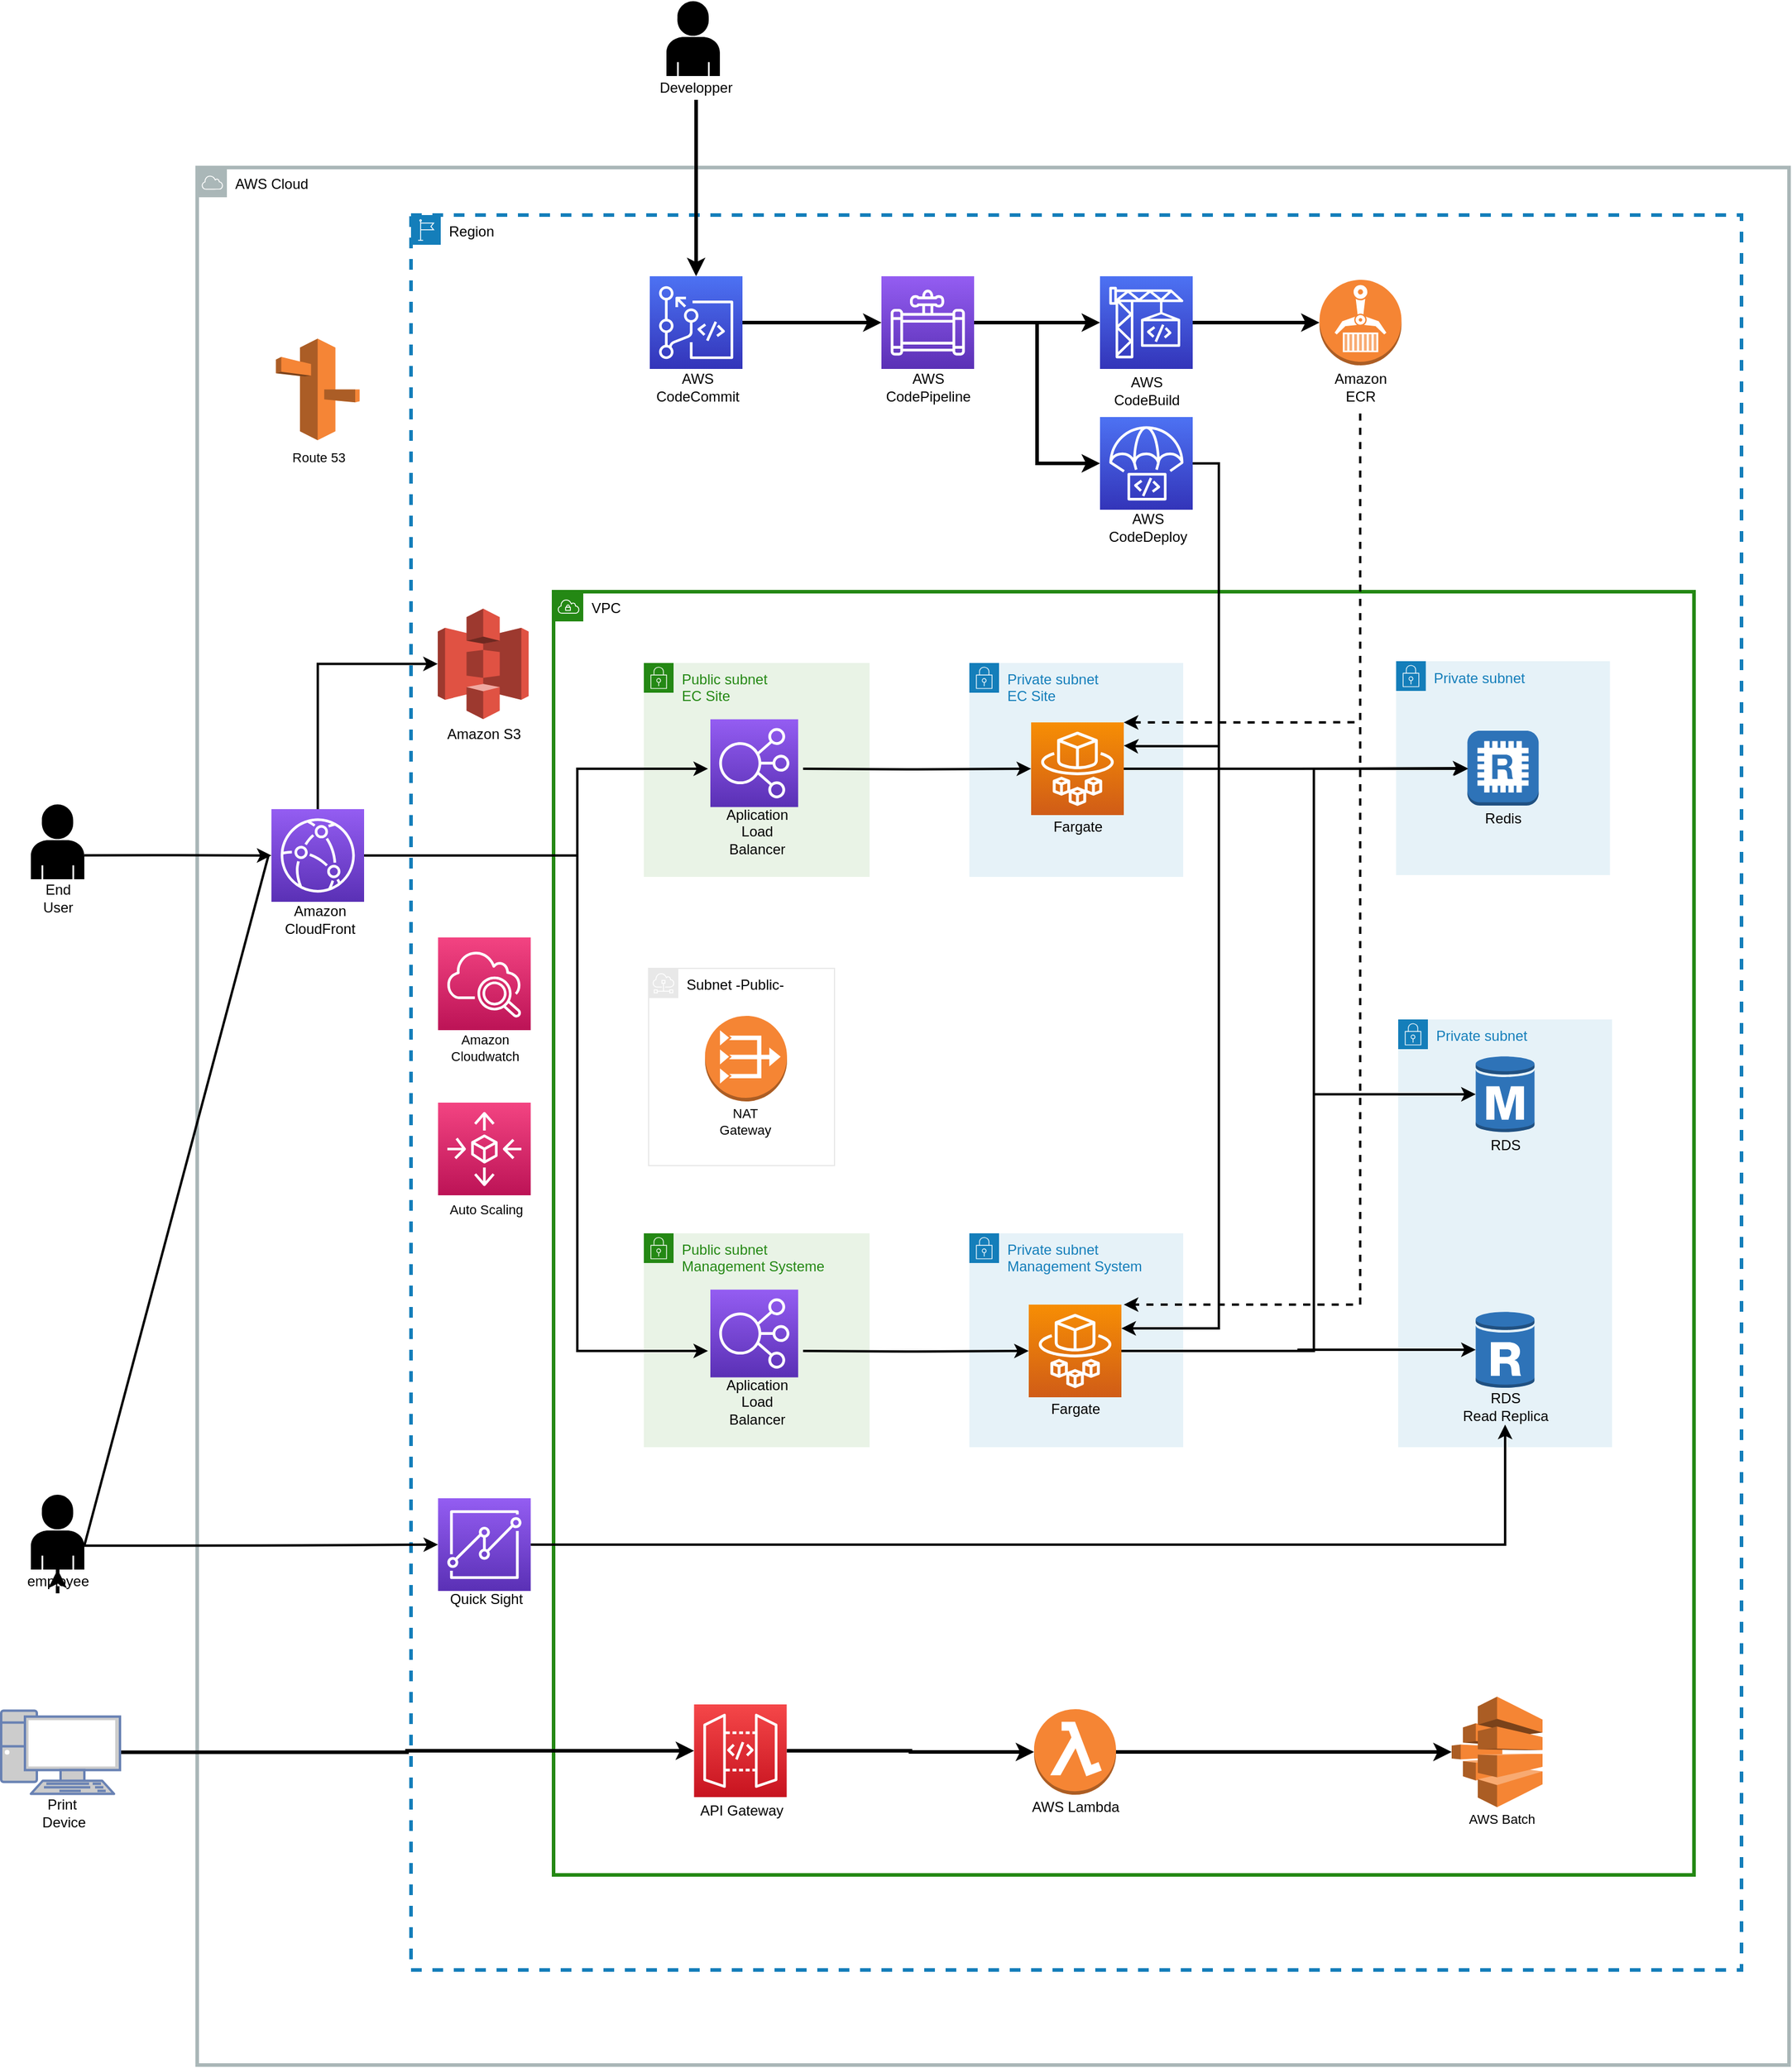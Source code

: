 <mxfile>
    <diagram id="gWHWw5_Gwtlagw1Z8CL7" name="ページ2">
        <mxGraphModel dx="2080" dy="1943" grid="1" gridSize="10" guides="1" tooltips="1" connect="1" arrows="1" fold="1" page="1" pageScale="1" pageWidth="827" pageHeight="1169" background="#ffffff" math="0" shadow="0">
            <root>
                <mxCell id="uAOKcE6nmeNdGqZ9g9t3-0"/>
                <mxCell id="uAOKcE6nmeNdGqZ9g9t3-1" parent="uAOKcE6nmeNdGqZ9g9t3-0"/>
                <mxCell id="uAOKcE6nmeNdGqZ9g9t3-4" value="AWS Cloud" style="outlineConnect=0;gradientColor=none;html=1;whiteSpace=wrap;fontSize=12;fontStyle=0;shape=mxgraph.aws4.group;grIcon=mxgraph.aws4.group_aws_cloud;strokeColor=#AAB7B8;fillColor=none;verticalAlign=top;align=left;spacingLeft=30;dashed=0;strokeWidth=3;fontColor=#000000;" parent="uAOKcE6nmeNdGqZ9g9t3-1" vertex="1">
                    <mxGeometry x="220" y="283" width="1340" height="1597" as="geometry"/>
                </mxCell>
                <mxCell id="uAOKcE6nmeNdGqZ9g9t3-3" value="Region" style="points=[[0,0],[0.25,0],[0.5,0],[0.75,0],[1,0],[1,0.25],[1,0.5],[1,0.75],[1,1],[0.75,1],[0.5,1],[0.25,1],[0,1],[0,0.75],[0,0.5],[0,0.25]];outlineConnect=0;gradientColor=none;html=1;whiteSpace=wrap;fontSize=12;fontStyle=0;shape=mxgraph.aws4.group;grIcon=mxgraph.aws4.group_region;strokeColor=#147EBA;fillColor=none;verticalAlign=top;align=left;spacingLeft=30;dashed=1;strokeWidth=3;fontColor=#000000;" parent="uAOKcE6nmeNdGqZ9g9t3-1" vertex="1">
                    <mxGeometry x="400" y="323" width="1120" height="1477" as="geometry"/>
                </mxCell>
                <mxCell id="uAOKcE6nmeNdGqZ9g9t3-2" value="VPC" style="points=[[0,0],[0.25,0],[0.5,0],[0.75,0],[1,0],[1,0.25],[1,0.5],[1,0.75],[1,1],[0.75,1],[0.5,1],[0.25,1],[0,1],[0,0.75],[0,0.5],[0,0.25]];outlineConnect=0;gradientColor=none;html=1;whiteSpace=wrap;fontSize=12;fontStyle=0;shape=mxgraph.aws4.group;grIcon=mxgraph.aws4.group_vpc;strokeColor=#248814;fillColor=none;verticalAlign=top;align=left;spacingLeft=30;dashed=0;strokeWidth=3;fontColor=#000000;" parent="uAOKcE6nmeNdGqZ9g9t3-1" vertex="1">
                    <mxGeometry x="520" y="640" width="960" height="1080" as="geometry"/>
                </mxCell>
                <mxCell id="125" value="Private subnet&lt;br&gt;Management System" style="points=[[0,0],[0.25,0],[0.5,0],[0.75,0],[1,0],[1,0.25],[1,0.5],[1,0.75],[1,1],[0.75,1],[0.5,1],[0.25,1],[0,1],[0,0.75],[0,0.5],[0,0.25]];outlineConnect=0;gradientColor=none;html=1;whiteSpace=wrap;fontSize=12;fontStyle=0;shape=mxgraph.aws4.group;grIcon=mxgraph.aws4.group_security_group;grStroke=0;strokeColor=#147EBA;fillColor=#E6F2F8;verticalAlign=top;align=left;spacingLeft=30;fontColor=#147EBA;dashed=0;" vertex="1" parent="uAOKcE6nmeNdGqZ9g9t3-1">
                    <mxGeometry x="870" y="1180" width="180" height="180" as="geometry"/>
                </mxCell>
                <mxCell id="114" value="Private subnet&lt;br&gt;EC Site" style="points=[[0,0],[0.25,0],[0.5,0],[0.75,0],[1,0],[1,0.25],[1,0.5],[1,0.75],[1,1],[0.75,1],[0.5,1],[0.25,1],[0,1],[0,0.75],[0,0.5],[0,0.25]];outlineConnect=0;gradientColor=none;html=1;whiteSpace=wrap;fontSize=12;fontStyle=0;shape=mxgraph.aws4.group;grIcon=mxgraph.aws4.group_security_group;grStroke=0;strokeColor=#147EBA;fillColor=#E6F2F8;verticalAlign=top;align=left;spacingLeft=30;fontColor=#147EBA;dashed=0;" vertex="1" parent="uAOKcE6nmeNdGqZ9g9t3-1">
                    <mxGeometry x="870" y="700" width="180" height="180" as="geometry"/>
                </mxCell>
                <mxCell id="91" value="Subnet -Public-" style="outlineConnect=0;gradientColor=none;html=1;whiteSpace=wrap;fontSize=12;fontStyle=0;shape=mxgraph.aws4.group;grIcon=mxgraph.aws4.group_subnet;strokeColor=#E8E8E8;fillColor=none;verticalAlign=top;align=left;spacingLeft=30;dashed=0;fontColor=#000000;" vertex="1" parent="uAOKcE6nmeNdGqZ9g9t3-1">
                    <mxGeometry x="600" y="957" width="156.5" height="166" as="geometry"/>
                </mxCell>
                <mxCell id="70" value="" style="group;fontColor=#000000;" vertex="1" connectable="0" parent="uAOKcE6nmeNdGqZ9g9t3-1">
                    <mxGeometry x="422.75" y="931" width="78" height="108" as="geometry"/>
                </mxCell>
                <mxCell id="35" value="Amazon&lt;br&gt;Cloudwatch" style="text;html=1;align=center;verticalAlign=middle;resizable=0;points=[];autosize=1;strokeColor=none;fontSize=11;fontColor=#000000;" vertex="1" parent="70">
                    <mxGeometry x="4" y="78" width="70" height="30" as="geometry"/>
                </mxCell>
                <mxCell id="69" value="" style="points=[[0,0,0],[0.25,0,0],[0.5,0,0],[0.75,0,0],[1,0,0],[0,1,0],[0.25,1,0],[0.5,1,0],[0.75,1,0],[1,1,0],[0,0.25,0],[0,0.5,0],[0,0.75,0],[1,0.25,0],[1,0.5,0],[1,0.75,0]];points=[[0,0,0],[0.25,0,0],[0.5,0,0],[0.75,0,0],[1,0,0],[0,1,0],[0.25,1,0],[0.5,1,0],[0.75,1,0],[1,1,0],[0,0.25,0],[0,0.5,0],[0,0.75,0],[1,0.25,0],[1,0.5,0],[1,0.75,0]];outlineConnect=0;gradientColor=#F34482;gradientDirection=north;fillColor=#BC1356;strokeColor=#ffffff;dashed=0;verticalLabelPosition=bottom;verticalAlign=top;align=center;html=1;fontSize=12;fontStyle=0;aspect=fixed;shape=mxgraph.aws4.resourceIcon;resIcon=mxgraph.aws4.cloudwatch_2;fontColor=#000000;" vertex="1" parent="70">
                    <mxGeometry width="78" height="78" as="geometry"/>
                </mxCell>
                <mxCell id="72" value="" style="group;fontColor=#000000;" vertex="1" connectable="0" parent="uAOKcE6nmeNdGqZ9g9t3-1">
                    <mxGeometry x="422.75" y="1070" width="80" height="100" as="geometry"/>
                </mxCell>
                <mxCell id="67" value="" style="points=[[0,0,0],[0.25,0,0],[0.5,0,0],[0.75,0,0],[1,0,0],[0,1,0],[0.25,1,0],[0.5,1,0],[0.75,1,0],[1,1,0],[0,0.25,0],[0,0.5,0],[0,0.75,0],[1,0.25,0],[1,0.5,0],[1,0.75,0]];points=[[0,0,0],[0.25,0,0],[0.5,0,0],[0.75,0,0],[1,0,0],[0,1,0],[0.25,1,0],[0.5,1,0],[0.75,1,0],[1,1,0],[0,0.25,0],[0,0.5,0],[0,0.75,0],[1,0.25,0],[1,0.5,0],[1,0.75,0]];outlineConnect=0;gradientColor=#F34482;gradientDirection=north;fillColor=#BC1356;strokeColor=#ffffff;dashed=0;verticalLabelPosition=bottom;verticalAlign=top;align=center;html=1;fontSize=12;fontStyle=0;aspect=fixed;shape=mxgraph.aws4.resourceIcon;resIcon=mxgraph.aws4.autoscaling;fontColor=#000000;" vertex="1" parent="72">
                    <mxGeometry width="78" height="78" as="geometry"/>
                </mxCell>
                <mxCell id="71" value="Auto Scaling" style="text;html=1;align=center;verticalAlign=middle;resizable=0;points=[];autosize=1;strokeColor=none;fontSize=11;fontColor=#000000;" vertex="1" parent="72">
                    <mxGeometry y="80" width="80" height="20" as="geometry"/>
                </mxCell>
                <mxCell id="vgz9VYZ3-x48ovAwq_it-6" value="Text" style="text;html=1;resizable=0;autosize=1;align=center;verticalAlign=middle;points=[];fillColor=none;strokeColor=none;rounded=0;fontColor=#000000;" parent="uAOKcE6nmeNdGqZ9g9t3-1" vertex="1">
                    <mxGeometry x="620" y="423" width="40" height="20" as="geometry"/>
                </mxCell>
                <mxCell id="vgz9VYZ3-x48ovAwq_it-9" value="" style="group;fontColor=#000000;" parent="uAOKcE6nmeNdGqZ9g9t3-1" vertex="1" connectable="0">
                    <mxGeometry x="596" y="374.5" width="90" height="108" as="geometry"/>
                </mxCell>
                <mxCell id="vgz9VYZ3-x48ovAwq_it-2" value="" style="points=[[0,0,0],[0.25,0,0],[0.5,0,0],[0.75,0,0],[1,0,0],[0,1,0],[0.25,1,0],[0.5,1,0],[0.75,1,0],[1,1,0],[0,0.25,0],[0,0.5,0],[0,0.75,0],[1,0.25,0],[1,0.5,0],[1,0.75,0]];outlineConnect=0;gradientColor=#4D72F3;gradientDirection=north;fillColor=#3334B9;strokeColor=#ffffff;dashed=0;verticalLabelPosition=bottom;verticalAlign=top;align=center;html=1;fontSize=12;fontStyle=0;aspect=fixed;shape=mxgraph.aws4.resourceIcon;resIcon=mxgraph.aws4.codecommit;fontColor=#000000;" parent="vgz9VYZ3-x48ovAwq_it-9" vertex="1">
                    <mxGeometry x="5" width="78" height="78" as="geometry"/>
                </mxCell>
                <mxCell id="vgz9VYZ3-x48ovAwq_it-7" value="AWS&lt;br&gt;CodeCommit" style="text;html=1;align=center;verticalAlign=middle;resizable=0;points=[];autosize=1;strokeColor=none;fontColor=#000000;" parent="vgz9VYZ3-x48ovAwq_it-9" vertex="1">
                    <mxGeometry y="78" width="90" height="30" as="geometry"/>
                </mxCell>
                <mxCell id="vgz9VYZ3-x48ovAwq_it-13" value="" style="group;fontColor=#000000;" parent="uAOKcE6nmeNdGqZ9g9t3-1" vertex="1" connectable="0">
                    <mxGeometry x="790" y="374.5" width="90" height="108" as="geometry"/>
                </mxCell>
                <mxCell id="vgz9VYZ3-x48ovAwq_it-3" value="" style="points=[[0,0,0],[0.25,0,0],[0.5,0,0],[0.75,0,0],[1,0,0],[0,1,0],[0.25,1,0],[0.5,1,0],[0.75,1,0],[1,1,0],[0,0.25,0],[0,0.5,0],[0,0.75,0],[1,0.25,0],[1,0.5,0],[1,0.75,0]];outlineConnect=0;gradientColor=#945DF2;gradientDirection=north;fillColor=#5A30B5;strokeColor=#ffffff;dashed=0;verticalLabelPosition=bottom;verticalAlign=top;align=center;html=1;fontSize=12;fontStyle=0;aspect=fixed;shape=mxgraph.aws4.resourceIcon;resIcon=mxgraph.aws4.data_pipeline;fontColor=#000000;" parent="vgz9VYZ3-x48ovAwq_it-13" vertex="1">
                    <mxGeometry x="6" width="78" height="78" as="geometry"/>
                </mxCell>
                <mxCell id="vgz9VYZ3-x48ovAwq_it-8" value="AWS&lt;br&gt;CodePipeline" style="text;html=1;align=center;verticalAlign=middle;resizable=0;points=[];autosize=1;strokeColor=none;fontColor=#000000;" parent="vgz9VYZ3-x48ovAwq_it-13" vertex="1">
                    <mxGeometry y="78" width="90" height="30" as="geometry"/>
                </mxCell>
                <mxCell id="vgz9VYZ3-x48ovAwq_it-14" value="" style="group;fontColor=#000000;" parent="uAOKcE6nmeNdGqZ9g9t3-1" vertex="1" connectable="0">
                    <mxGeometry x="980" y="374.5" width="78" height="111" as="geometry"/>
                </mxCell>
                <mxCell id="vgz9VYZ3-x48ovAwq_it-1" value="" style="points=[[0,0,0],[0.25,0,0],[0.5,0,0],[0.75,0,0],[1,0,0],[0,1,0],[0.25,1,0],[0.5,1,0],[0.75,1,0],[1,1,0],[0,0.25,0],[0,0.5,0],[0,0.75,0],[1,0.25,0],[1,0.5,0],[1,0.75,0]];outlineConnect=0;gradientColor=#4D72F3;gradientDirection=north;fillColor=#3334B9;strokeColor=#ffffff;dashed=0;verticalLabelPosition=bottom;verticalAlign=top;align=center;html=1;fontSize=12;fontStyle=0;aspect=fixed;shape=mxgraph.aws4.resourceIcon;resIcon=mxgraph.aws4.codebuild;fontColor=#000000;" parent="vgz9VYZ3-x48ovAwq_it-14" vertex="1">
                    <mxGeometry width="78" height="78" as="geometry"/>
                </mxCell>
                <mxCell id="vgz9VYZ3-x48ovAwq_it-12" value="AWS&lt;br&gt;CodeBuild" style="text;html=1;align=center;verticalAlign=middle;resizable=0;points=[];autosize=1;strokeColor=none;fontColor=#000000;" parent="vgz9VYZ3-x48ovAwq_it-14" vertex="1">
                    <mxGeometry x="4" y="81" width="70" height="30" as="geometry"/>
                </mxCell>
                <mxCell id="vgz9VYZ3-x48ovAwq_it-15" value="" style="group;fontColor=#000000;" parent="uAOKcE6nmeNdGqZ9g9t3-1" vertex="1" connectable="0">
                    <mxGeometry x="980" y="493" width="80" height="108" as="geometry"/>
                </mxCell>
                <mxCell id="vgz9VYZ3-x48ovAwq_it-4" value="" style="points=[[0,0,0],[0.25,0,0],[0.5,0,0],[0.75,0,0],[1,0,0],[0,1,0],[0.25,1,0],[0.5,1,0],[0.75,1,0],[1,1,0],[0,0.25,0],[0,0.5,0],[0,0.75,0],[1,0.25,0],[1,0.5,0],[1,0.75,0]];outlineConnect=0;gradientColor=#4D72F3;gradientDirection=north;fillColor=#3334B9;strokeColor=#ffffff;dashed=0;verticalLabelPosition=bottom;verticalAlign=top;align=center;html=1;fontSize=12;fontStyle=0;aspect=fixed;shape=mxgraph.aws4.resourceIcon;resIcon=mxgraph.aws4.codedeploy;fontColor=#000000;" parent="vgz9VYZ3-x48ovAwq_it-15" vertex="1">
                    <mxGeometry width="78" height="78" as="geometry"/>
                </mxCell>
                <mxCell id="vgz9VYZ3-x48ovAwq_it-11" value="AWS&lt;br&gt;CodeDeploy" style="text;html=1;align=center;verticalAlign=middle;resizable=0;points=[];autosize=1;strokeColor=none;fontColor=#000000;" parent="vgz9VYZ3-x48ovAwq_it-15" vertex="1">
                    <mxGeometry y="78" width="80" height="30" as="geometry"/>
                </mxCell>
                <mxCell id="vgz9VYZ3-x48ovAwq_it-16" value="" style="group;fontColor=#000000;" parent="uAOKcE6nmeNdGqZ9g9t3-1" vertex="1" connectable="0">
                    <mxGeometry x="1164.75" y="377.5" width="69" height="105" as="geometry"/>
                </mxCell>
                <mxCell id="vgz9VYZ3-x48ovAwq_it-0" value="" style="outlineConnect=0;dashed=0;verticalLabelPosition=bottom;verticalAlign=top;align=center;html=1;shape=mxgraph.aws3.ecr;fillColor=#F58534;gradientColor=none;fontColor=#000000;" parent="vgz9VYZ3-x48ovAwq_it-16" vertex="1">
                    <mxGeometry width="69" height="72" as="geometry"/>
                </mxCell>
                <mxCell id="vgz9VYZ3-x48ovAwq_it-10" value="Amazon&lt;br&gt;ECR" style="text;html=1;align=center;verticalAlign=middle;resizable=0;points=[];autosize=1;strokeColor=none;fontColor=#000000;" parent="vgz9VYZ3-x48ovAwq_it-16" vertex="1">
                    <mxGeometry x="4.5" y="75" width="60" height="30" as="geometry"/>
                </mxCell>
                <mxCell id="vgz9VYZ3-x48ovAwq_it-25" value="" style="group;fontColor=#000000;" parent="uAOKcE6nmeNdGqZ9g9t3-1" vertex="1" connectable="0">
                    <mxGeometry x="282.5" y="823" width="78" height="108" as="geometry"/>
                </mxCell>
                <mxCell id="xpTxVcHbTkrMu4ZIPbUX-0" value="" style="points=[[0,0,0],[0.25,0,0],[0.5,0,0],[0.75,0,0],[1,0,0],[0,1,0],[0.25,1,0],[0.5,1,0],[0.75,1,0],[1,1,0],[0,0.25,0],[0,0.5,0],[0,0.75,0],[1,0.25,0],[1,0.5,0],[1,0.75,0]];outlineConnect=0;gradientColor=#945DF2;gradientDirection=north;fillColor=#5A30B5;strokeColor=#ffffff;dashed=0;verticalLabelPosition=bottom;verticalAlign=top;align=center;html=1;fontSize=12;fontStyle=0;aspect=fixed;shape=mxgraph.aws4.resourceIcon;resIcon=mxgraph.aws4.cloudfront;fontColor=#000000;" parent="vgz9VYZ3-x48ovAwq_it-25" vertex="1">
                    <mxGeometry width="78" height="78" as="geometry"/>
                </mxCell>
                <mxCell id="vgz9VYZ3-x48ovAwq_it-24" value="&lt;font&gt;Amazon&lt;br&gt;CloudFront&lt;/font&gt;" style="text;html=1;align=center;verticalAlign=middle;resizable=0;points=[];autosize=1;strokeColor=none;fontColor=#000000;" parent="vgz9VYZ3-x48ovAwq_it-25" vertex="1">
                    <mxGeometry x="5" y="78" width="70" height="30" as="geometry"/>
                </mxCell>
                <mxCell id="vgz9VYZ3-x48ovAwq_it-27" value="" style="group;fontColor=#000000;" parent="uAOKcE6nmeNdGqZ9g9t3-1" vertex="1" connectable="0">
                    <mxGeometry x="922" y="750" width="119" height="110" as="geometry"/>
                </mxCell>
                <mxCell id="PaAU8XX9HptnotYo4aOS-0" value="" style="points=[[0,0,0],[0.25,0,0],[0.5,0,0],[0.75,0,0],[1,0,0],[0,1,0],[0.25,1,0],[0.5,1,0],[0.75,1,0],[1,1,0],[0,0.25,0],[0,0.5,0],[0,0.75,0],[1,0.25,0],[1,0.5,0],[1,0.75,0]];outlineConnect=0;gradientColor=#F78E04;gradientDirection=north;fillColor=#D05C17;strokeColor=#ffffff;dashed=0;verticalLabelPosition=bottom;verticalAlign=top;align=center;html=1;fontSize=12;fontStyle=0;aspect=fixed;shape=mxgraph.aws4.resourceIcon;resIcon=mxgraph.aws4.fargate;fontColor=#000000;" parent="vgz9VYZ3-x48ovAwq_it-27" vertex="1">
                    <mxGeometry width="78" height="78" as="geometry"/>
                </mxCell>
                <mxCell id="vgz9VYZ3-x48ovAwq_it-22" value="Fargate" style="text;html=1;align=center;verticalAlign=middle;resizable=0;points=[];autosize=1;strokeColor=none;fontColor=#000000;" parent="vgz9VYZ3-x48ovAwq_it-27" vertex="1">
                    <mxGeometry x="9" y="78" width="60" height="20" as="geometry"/>
                </mxCell>
                <mxCell id="vgz9VYZ3-x48ovAwq_it-30" value="" style="group;fontColor=#000000;" parent="uAOKcE6nmeNdGqZ9g9t3-1" vertex="1" connectable="0">
                    <mxGeometry x="422.75" y="1400" width="80" height="98" as="geometry"/>
                </mxCell>
                <mxCell id="0-GJWIgtYGigNeB7CFMk-0" value="" style="points=[[0,0,0],[0.25,0,0],[0.5,0,0],[0.75,0,0],[1,0,0],[0,1,0],[0.25,1,0],[0.5,1,0],[0.75,1,0],[1,1,0],[0,0.25,0],[0,0.5,0],[0,0.75,0],[1,0.25,0],[1,0.5,0],[1,0.75,0]];outlineConnect=0;gradientColor=#945DF2;gradientDirection=north;fillColor=#5A30B5;strokeColor=#ffffff;dashed=0;verticalLabelPosition=bottom;verticalAlign=top;align=center;html=1;fontSize=12;fontStyle=0;aspect=fixed;shape=mxgraph.aws4.resourceIcon;resIcon=mxgraph.aws4.quicksight;fontColor=#000000;" parent="vgz9VYZ3-x48ovAwq_it-30" vertex="1">
                    <mxGeometry y="3" width="78" height="78" as="geometry"/>
                </mxCell>
                <mxCell id="vgz9VYZ3-x48ovAwq_it-19" value="&lt;font&gt;Quick Sight&lt;/font&gt;" style="text;html=1;align=center;verticalAlign=middle;resizable=0;points=[];autosize=1;strokeColor=none;fontColor=#000000;" parent="vgz9VYZ3-x48ovAwq_it-30" vertex="1">
                    <mxGeometry y="78" width="80" height="20" as="geometry"/>
                </mxCell>
                <mxCell id="vgz9VYZ3-x48ovAwq_it-31" value="" style="group;fontColor=#000000;" parent="uAOKcE6nmeNdGqZ9g9t3-1" vertex="1" connectable="0">
                    <mxGeometry x="1296.25" y="1030" width="114.75" height="330" as="geometry"/>
                </mxCell>
                <mxCell id="128" value="Private subnet" style="points=[[0,0],[0.25,0],[0.5,0],[0.75,0],[1,0],[1,0.25],[1,0.5],[1,0.75],[1,1],[0.75,1],[0.5,1],[0.25,1],[0,1],[0,0.75],[0,0.5],[0,0.25]];outlineConnect=0;gradientColor=none;html=1;whiteSpace=wrap;fontSize=12;fontStyle=0;shape=mxgraph.aws4.group;grIcon=mxgraph.aws4.group_security_group;grStroke=0;strokeColor=#147EBA;fillColor=#E6F2F8;verticalAlign=top;align=left;spacingLeft=30;fontColor=#147EBA;dashed=0;" vertex="1" parent="vgz9VYZ3-x48ovAwq_it-31">
                    <mxGeometry x="-65.25" y="-30" width="180" height="360" as="geometry"/>
                </mxCell>
                <mxCell id="oGlKMW2Tp7e-e6Yj17ce-1" value="" style="outlineConnect=0;dashed=0;verticalLabelPosition=bottom;verticalAlign=top;align=center;html=1;shape=mxgraph.aws3.rds_db_instance;fillColor=#2E73B8;gradientColor=none;fontColor=#000000;" parent="vgz9VYZ3-x48ovAwq_it-31" vertex="1">
                    <mxGeometry width="49.5" height="66" as="geometry"/>
                </mxCell>
                <mxCell id="vgz9VYZ3-x48ovAwq_it-21" value="RDS" style="text;html=1;align=center;verticalAlign=middle;resizable=0;points=[];autosize=1;strokeColor=none;fontColor=#000000;" parent="vgz9VYZ3-x48ovAwq_it-31" vertex="1">
                    <mxGeometry x="4.75" y="66" width="40" height="20" as="geometry"/>
                </mxCell>
                <mxCell id="vgz9VYZ3-x48ovAwq_it-33" value="" style="group;fontColor=#000000;" parent="uAOKcE6nmeNdGqZ9g9t3-1" vertex="1" connectable="0">
                    <mxGeometry x="1276" y="1245" width="90" height="96" as="geometry"/>
                </mxCell>
                <mxCell id="oGlKMW2Tp7e-e6Yj17ce-0" value="" style="outlineConnect=0;dashed=0;verticalLabelPosition=bottom;verticalAlign=top;align=center;html=1;shape=mxgraph.aws3.rds_db_instance_read_replica;fillColor=#2E73B8;gradientColor=none;fontColor=#000000;" parent="vgz9VYZ3-x48ovAwq_it-33" vertex="1">
                    <mxGeometry x="20.25" width="49.5" height="66" as="geometry"/>
                </mxCell>
                <mxCell id="vgz9VYZ3-x48ovAwq_it-20" value="&lt;font&gt;RDS&lt;br&gt;Read Replica&lt;/font&gt;" style="text;html=1;align=center;verticalAlign=middle;resizable=0;points=[];autosize=1;strokeColor=none;fontColor=#000000;" parent="vgz9VYZ3-x48ovAwq_it-33" vertex="1">
                    <mxGeometry y="66" width="90" height="30" as="geometry"/>
                </mxCell>
                <mxCell id="43" style="edgeStyle=orthogonalEdgeStyle;rounded=0;orthogonalLoop=1;jettySize=auto;html=1;exitX=1;exitY=0.5;exitDx=0;exitDy=0;exitPerimeter=0;entryX=0;entryY=0.5;entryDx=0;entryDy=0;entryPerimeter=0;fontSize=11;endSize=6;strokeColor=#000000;strokeWidth=3;fontColor=#000000;" edge="1" parent="uAOKcE6nmeNdGqZ9g9t3-1" source="lmpxZaSppe7GSFd1zg_Y-0" target="11LWBDiFUHKxYhrB88CW-0">
                    <mxGeometry relative="1" as="geometry"/>
                </mxCell>
                <mxCell id="lmpxZaSppe7GSFd1zg_Y-7" value="" style="group;fontColor=#000000;" parent="uAOKcE6nmeNdGqZ9g9t3-1" vertex="1" connectable="0">
                    <mxGeometry x="420.75" y="654.25" width="80" height="115.5" as="geometry"/>
                </mxCell>
                <mxCell id="4BcXs1rNfdRxukd4PK6k-0" value="" style="outlineConnect=0;dashed=0;verticalLabelPosition=bottom;verticalAlign=top;align=center;html=1;shape=mxgraph.aws3.s3;fillColor=#E05243;gradientColor=none;fontColor=#000000;" parent="lmpxZaSppe7GSFd1zg_Y-7" vertex="1">
                    <mxGeometry x="1.75" width="76.5" height="93" as="geometry"/>
                </mxCell>
                <mxCell id="lmpxZaSppe7GSFd1zg_Y-4" value="Amazon S3" style="text;html=1;align=center;verticalAlign=middle;resizable=0;points=[];autosize=1;strokeColor=none;fontColor=#000000;" parent="lmpxZaSppe7GSFd1zg_Y-7" vertex="1">
                    <mxGeometry y="95.5" width="80" height="20" as="geometry"/>
                </mxCell>
                <mxCell id="lmpxZaSppe7GSFd1zg_Y-19" value="" style="group;fontColor=#000000;" parent="uAOKcE6nmeNdGqZ9g9t3-1" vertex="1" connectable="0">
                    <mxGeometry x="615" y="143" width="45" height="83" as="geometry"/>
                </mxCell>
                <mxCell id="lmpxZaSppe7GSFd1zg_Y-1" value="" style="outlineConnect=0;dashed=0;verticalLabelPosition=bottom;verticalAlign=top;align=center;html=1;shape=mxgraph.aws3.user;gradientColor=none;fontColor=#000000;fillColor=#000000;" parent="lmpxZaSppe7GSFd1zg_Y-19" vertex="1">
                    <mxGeometry width="45" height="63" as="geometry"/>
                </mxCell>
                <mxCell id="lmpxZaSppe7GSFd1zg_Y-9" value="Developper" style="text;html=1;strokeColor=none;fillColor=none;align=center;verticalAlign=middle;whiteSpace=wrap;rounded=0;fontColor=#000000;" parent="lmpxZaSppe7GSFd1zg_Y-19" vertex="1">
                    <mxGeometry x="5" y="63" width="40" height="20" as="geometry"/>
                </mxCell>
                <mxCell id="lmpxZaSppe7GSFd1zg_Y-21" value="" style="group;" parent="uAOKcE6nmeNdGqZ9g9t3-1" vertex="1" connectable="0">
                    <mxGeometry x="80" y="819" width="45" height="89" as="geometry"/>
                </mxCell>
                <mxCell id="lmpxZaSppe7GSFd1zg_Y-2" value="" style="outlineConnect=0;dashed=0;verticalLabelPosition=bottom;verticalAlign=top;align=center;html=1;shape=mxgraph.aws3.user;gradientColor=none;fontColor=#000000;fillColor=#000000;" parent="lmpxZaSppe7GSFd1zg_Y-21" vertex="1">
                    <mxGeometry width="45" height="63" as="geometry"/>
                </mxCell>
                <mxCell id="lmpxZaSppe7GSFd1zg_Y-11" value="End User" style="text;html=1;strokeColor=none;fillColor=none;align=center;verticalAlign=middle;whiteSpace=wrap;rounded=0;fontColor=#000000;" parent="lmpxZaSppe7GSFd1zg_Y-21" vertex="1">
                    <mxGeometry x="2.5" y="69" width="40" height="20" as="geometry"/>
                </mxCell>
                <mxCell id="14" value="" style="group;fontColor=#000000;" vertex="1" connectable="0" parent="uAOKcE6nmeNdGqZ9g9t3-1">
                    <mxGeometry x="1289.25" y="757" width="120" height="121.5" as="geometry"/>
                </mxCell>
                <mxCell id="127" value="Private subnet" style="points=[[0,0],[0.25,0],[0.5,0],[0.75,0],[1,0],[1,0.25],[1,0.5],[1,0.75],[1,1],[0.75,1],[0.5,1],[0.25,1],[0,1],[0,0.75],[0,0.5],[0,0.25]];outlineConnect=0;gradientColor=none;html=1;whiteSpace=wrap;fontSize=12;fontStyle=0;shape=mxgraph.aws4.group;grIcon=mxgraph.aws4.group_security_group;grStroke=0;strokeColor=#147EBA;fillColor=#E6F2F8;verticalAlign=top;align=left;spacingLeft=30;fontColor=#147EBA;dashed=0;" vertex="1" parent="14">
                    <mxGeometry x="-60" y="-58.5" width="180" height="180" as="geometry"/>
                </mxCell>
                <mxCell id="10" value="" style="outlineConnect=0;dashed=0;verticalLabelPosition=bottom;verticalAlign=top;align=center;html=1;shape=mxgraph.aws3.redis;fillColor=#2E73B8;gradientColor=none;strokeWidth=3;fontColor=#000000;" vertex="1" parent="14">
                    <mxGeometry width="60" height="63" as="geometry"/>
                </mxCell>
                <mxCell id="13" value="Redis" style="text;html=1;align=center;verticalAlign=middle;resizable=0;points=[];autosize=1;strokeColor=none;fontColor=#000000;" vertex="1" parent="14">
                    <mxGeometry x="5" y="64" width="50" height="20" as="geometry"/>
                </mxCell>
                <mxCell id="16" style="edgeStyle=orthogonalEdgeStyle;rounded=0;orthogonalLoop=1;jettySize=auto;html=1;exitX=1;exitY=0.68;exitDx=0;exitDy=0;exitPerimeter=0;strokeColor=#000000;strokeWidth=2;fontColor=#000000;" edge="1" parent="uAOKcE6nmeNdGqZ9g9t3-1" source="lmpxZaSppe7GSFd1zg_Y-2" target="xpTxVcHbTkrMu4ZIPbUX-0">
                    <mxGeometry relative="1" as="geometry"/>
                </mxCell>
                <mxCell id="24" style="edgeStyle=orthogonalEdgeStyle;rounded=0;orthogonalLoop=1;jettySize=auto;html=1;exitX=0.5;exitY=1;exitDx=0;exitDy=0;fontSize=11;strokeColor=#000000;strokeWidth=3;fontColor=#000000;" edge="1" parent="uAOKcE6nmeNdGqZ9g9t3-1" source="lmpxZaSppe7GSFd1zg_Y-9" target="vgz9VYZ3-x48ovAwq_it-2">
                    <mxGeometry relative="1" as="geometry"/>
                </mxCell>
                <mxCell id="25" style="edgeStyle=orthogonalEdgeStyle;rounded=0;orthogonalLoop=1;jettySize=auto;html=1;exitX=1;exitY=0.5;exitDx=0;exitDy=0;exitPerimeter=0;entryX=0;entryY=0.5;entryDx=0;entryDy=0;entryPerimeter=0;fontSize=11;strokeColor=#000000;strokeWidth=3;fontColor=#000000;" edge="1" parent="uAOKcE6nmeNdGqZ9g9t3-1" source="vgz9VYZ3-x48ovAwq_it-2" target="vgz9VYZ3-x48ovAwq_it-3">
                    <mxGeometry relative="1" as="geometry"/>
                </mxCell>
                <mxCell id="26" style="edgeStyle=orthogonalEdgeStyle;rounded=0;orthogonalLoop=1;jettySize=auto;html=1;exitX=1;exitY=0.5;exitDx=0;exitDy=0;exitPerimeter=0;entryX=0;entryY=0.5;entryDx=0;entryDy=0;entryPerimeter=0;fontSize=11;strokeColor=#000000;strokeWidth=3;fontColor=#000000;" edge="1" parent="uAOKcE6nmeNdGqZ9g9t3-1" source="vgz9VYZ3-x48ovAwq_it-3" target="vgz9VYZ3-x48ovAwq_it-1">
                    <mxGeometry relative="1" as="geometry"/>
                </mxCell>
                <mxCell id="27" style="edgeStyle=orthogonalEdgeStyle;rounded=0;orthogonalLoop=1;jettySize=auto;html=1;exitX=1;exitY=0.5;exitDx=0;exitDy=0;exitPerimeter=0;entryX=0;entryY=0.5;entryDx=0;entryDy=0;entryPerimeter=0;fontSize=11;strokeColor=#000000;strokeWidth=3;fontColor=#000000;" edge="1" parent="uAOKcE6nmeNdGqZ9g9t3-1" source="vgz9VYZ3-x48ovAwq_it-3" target="vgz9VYZ3-x48ovAwq_it-4">
                    <mxGeometry relative="1" as="geometry"/>
                </mxCell>
                <mxCell id="28" style="edgeStyle=orthogonalEdgeStyle;rounded=0;orthogonalLoop=1;jettySize=auto;html=1;exitX=1;exitY=0.5;exitDx=0;exitDy=0;exitPerimeter=0;entryX=0;entryY=0.5;entryDx=0;entryDy=0;entryPerimeter=0;fontSize=11;strokeColor=#000000;strokeWidth=3;fontColor=#000000;" edge="1" parent="uAOKcE6nmeNdGqZ9g9t3-1" source="vgz9VYZ3-x48ovAwq_it-1" target="vgz9VYZ3-x48ovAwq_it-0">
                    <mxGeometry relative="1" as="geometry"/>
                </mxCell>
                <mxCell id="30" style="edgeStyle=orthogonalEdgeStyle;rounded=0;orthogonalLoop=1;jettySize=auto;html=1;exitX=0.5;exitY=0;exitDx=0;exitDy=0;exitPerimeter=0;entryX=0;entryY=0.5;entryDx=0;entryDy=0;entryPerimeter=0;fontSize=11;strokeColor=#000000;strokeWidth=2;fontColor=#000000;" edge="1" parent="uAOKcE6nmeNdGqZ9g9t3-1" source="xpTxVcHbTkrMu4ZIPbUX-0" target="4BcXs1rNfdRxukd4PK6k-0">
                    <mxGeometry relative="1" as="geometry"/>
                </mxCell>
                <mxCell id="31" style="edgeStyle=orthogonalEdgeStyle;rounded=0;orthogonalLoop=1;jettySize=auto;html=1;exitX=1;exitY=0.68;exitDx=0;exitDy=0;exitPerimeter=0;entryX=0;entryY=0.5;entryDx=0;entryDy=0;entryPerimeter=0;fontSize=11;strokeColor=#000000;strokeWidth=2;fontColor=#000000;" edge="1" parent="uAOKcE6nmeNdGqZ9g9t3-1" source="lmpxZaSppe7GSFd1zg_Y-8" target="0-GJWIgtYGigNeB7CFMk-0">
                    <mxGeometry relative="1" as="geometry"/>
                </mxCell>
                <mxCell id="42" value="" style="group;fontColor=#000000;" vertex="1" connectable="0" parent="uAOKcE6nmeNdGqZ9g9t3-1">
                    <mxGeometry x="647.5" y="997" width="113.5" height="104" as="geometry"/>
                </mxCell>
                <mxCell id="40" value="" style="outlineConnect=0;dashed=0;verticalLabelPosition=bottom;verticalAlign=top;align=center;html=1;shape=mxgraph.aws3.vpc_nat_gateway;fillColor=#F58534;gradientColor=none;fontSize=11;strokeWidth=3;fontColor=#000000;" vertex="1" parent="42">
                    <mxGeometry width="69" height="72" as="geometry"/>
                </mxCell>
                <mxCell id="41" value="NAT&lt;br&gt;Gateway" style="text;html=1;align=center;verticalAlign=middle;resizable=0;points=[];autosize=1;strokeColor=none;fontSize=11;fontColor=#000000;" vertex="1" parent="42">
                    <mxGeometry x="3.5" y="74" width="60" height="30" as="geometry"/>
                </mxCell>
                <mxCell id="46" value="" style="group;fontColor=#000000;" vertex="1" connectable="0" parent="uAOKcE6nmeNdGqZ9g9t3-1">
                    <mxGeometry x="914" y="1580.5" width="90" height="92" as="geometry"/>
                </mxCell>
                <mxCell id="11LWBDiFUHKxYhrB88CW-2" value="" style="outlineConnect=0;dashed=0;verticalLabelPosition=bottom;verticalAlign=top;align=center;html=1;shape=mxgraph.aws3.lambda_function;fillColor=#F58534;gradientColor=none;fontColor=#000000;" parent="46" vertex="1">
                    <mxGeometry x="10.5" width="69" height="72" as="geometry"/>
                </mxCell>
                <mxCell id="vgz9VYZ3-x48ovAwq_it-35" value="&lt;font&gt;AWS Lambda&lt;/font&gt;" style="text;html=1;align=center;verticalAlign=middle;resizable=0;points=[];autosize=1;strokeColor=none;fontColor=#000000;" parent="46" vertex="1">
                    <mxGeometry y="72" width="90" height="20" as="geometry"/>
                </mxCell>
                <mxCell id="47" style="edgeStyle=orthogonalEdgeStyle;rounded=0;orthogonalLoop=1;jettySize=auto;html=1;exitX=1;exitY=0.5;exitDx=0;exitDy=0;exitPerimeter=0;entryX=0;entryY=0.5;entryDx=0;entryDy=0;entryPerimeter=0;fontSize=11;endSize=6;strokeColor=#000000;strokeWidth=3;fontColor=#000000;" edge="1" parent="uAOKcE6nmeNdGqZ9g9t3-1" source="11LWBDiFUHKxYhrB88CW-0" target="11LWBDiFUHKxYhrB88CW-2">
                    <mxGeometry relative="1" as="geometry"/>
                </mxCell>
                <mxCell id="48" style="edgeStyle=orthogonalEdgeStyle;rounded=0;orthogonalLoop=1;jettySize=auto;html=1;exitX=1;exitY=0.5;exitDx=0;exitDy=0;exitPerimeter=0;entryX=0;entryY=0.5;entryDx=0;entryDy=0;entryPerimeter=0;fontSize=11;endSize=6;strokeColor=#000000;strokeWidth=3;fontColor=#000000;" edge="1" parent="uAOKcE6nmeNdGqZ9g9t3-1" source="11LWBDiFUHKxYhrB88CW-2" target="102">
                    <mxGeometry relative="1" as="geometry">
                        <mxPoint x="1274.25" y="1506.75" as="targetPoint"/>
                    </mxGeometry>
                </mxCell>
                <mxCell id="51" value="" style="group;fontColor=#000000;" vertex="1" connectable="0" parent="uAOKcE6nmeNdGqZ9g9t3-1">
                    <mxGeometry x="286.25" y="427" width="70.5" height="109.5" as="geometry"/>
                </mxCell>
                <mxCell id="49" value="" style="outlineConnect=0;dashed=0;verticalLabelPosition=bottom;verticalAlign=top;align=center;html=1;shape=mxgraph.aws3.route_53;fillColor=#F58536;gradientColor=none;fontSize=11;strokeWidth=3;fontColor=#000000;" vertex="1" parent="51">
                    <mxGeometry width="70.5" height="85.5" as="geometry"/>
                </mxCell>
                <mxCell id="50" value="&lt;font&gt;Route 53&lt;/font&gt;" style="text;html=1;align=center;verticalAlign=middle;resizable=0;points=[];autosize=1;strokeColor=none;fontSize=11;fontColor=#000000;" vertex="1" parent="51">
                    <mxGeometry x="5.25" y="89.5" width="60" height="20" as="geometry"/>
                </mxCell>
                <mxCell id="60" value="" style="group;fontColor=#000000;" vertex="1" connectable="0" parent="uAOKcE6nmeNdGqZ9g9t3-1">
                    <mxGeometry x="920" y="1240" width="78" height="98" as="geometry"/>
                </mxCell>
                <mxCell id="61" value="" style="points=[[0,0,0],[0.25,0,0],[0.5,0,0],[0.75,0,0],[1,0,0],[0,1,0],[0.25,1,0],[0.5,1,0],[0.75,1,0],[1,1,0],[0,0.25,0],[0,0.5,0],[0,0.75,0],[1,0.25,0],[1,0.5,0],[1,0.75,0]];outlineConnect=0;gradientColor=#F78E04;gradientDirection=north;fillColor=#D05C17;strokeColor=#ffffff;dashed=0;verticalLabelPosition=bottom;verticalAlign=top;align=center;html=1;fontSize=12;fontStyle=0;aspect=fixed;shape=mxgraph.aws4.resourceIcon;resIcon=mxgraph.aws4.fargate;fontColor=#000000;" vertex="1" parent="60">
                    <mxGeometry width="78" height="78" as="geometry"/>
                </mxCell>
                <mxCell id="62" value="&lt;font&gt;Fargate&lt;/font&gt;" style="text;html=1;align=center;verticalAlign=middle;resizable=0;points=[];autosize=1;strokeColor=none;fontColor=#000000;" vertex="1" parent="60">
                    <mxGeometry x="9" y="78" width="60" height="20" as="geometry"/>
                </mxCell>
                <mxCell id="74" style="rounded=0;orthogonalLoop=1;jettySize=auto;html=1;exitX=1;exitY=0.68;exitDx=0;exitDy=0;exitPerimeter=0;fontSize=11;endSize=6;endArrow=none;endFill=0;strokeColor=#000000;strokeWidth=2;fontColor=#000000;" edge="1" parent="uAOKcE6nmeNdGqZ9g9t3-1" source="lmpxZaSppe7GSFd1zg_Y-8">
                    <mxGeometry relative="1" as="geometry">
                        <mxPoint x="280" y="862" as="targetPoint"/>
                    </mxGeometry>
                </mxCell>
                <mxCell id="87" value="" style="group;fontColor=#000000;" vertex="1" connectable="0" parent="uAOKcE6nmeNdGqZ9g9t3-1">
                    <mxGeometry x="633.25" y="1577.5" width="90" height="98" as="geometry"/>
                </mxCell>
                <mxCell id="11LWBDiFUHKxYhrB88CW-0" value="" style="points=[[0,0,0],[0.25,0,0],[0.5,0,0],[0.75,0,0],[1,0,0],[0,1,0],[0.25,1,0],[0.5,1,0],[0.75,1,0],[1,1,0],[0,0.25,0],[0,0.5,0],[0,0.75,0],[1,0.25,0],[1,0.5,0],[1,0.75,0]];outlineConnect=0;gradientColor=#F54749;gradientDirection=north;fillColor=#C7131F;strokeColor=#ffffff;dashed=0;verticalLabelPosition=bottom;verticalAlign=top;align=center;html=1;fontSize=12;fontStyle=0;aspect=fixed;shape=mxgraph.aws4.resourceIcon;resIcon=mxgraph.aws4.api_gateway;fontColor=#000000;" parent="87" vertex="1">
                    <mxGeometry x="5" y="-1" width="78" height="78" as="geometry"/>
                </mxCell>
                <mxCell id="vgz9VYZ3-x48ovAwq_it-18" value="&lt;font&gt;API Gateway&lt;/font&gt;" style="text;html=1;align=center;verticalAlign=middle;resizable=0;points=[];autosize=1;strokeColor=none;fontColor=#000000;" parent="87" vertex="1">
                    <mxGeometry y="78" width="90" height="20" as="geometry"/>
                </mxCell>
                <mxCell id="88" value="" style="group;fontColor=#000000;" vertex="1" connectable="0" parent="uAOKcE6nmeNdGqZ9g9t3-1">
                    <mxGeometry x="55" y="1581.75" width="100" height="96" as="geometry"/>
                </mxCell>
                <mxCell id="lmpxZaSppe7GSFd1zg_Y-0" value="" style="verticalAlign=top;verticalLabelPosition=bottom;labelPosition=center;align=center;html=1;outlineConnect=0;fillColor=#CCCCCC;strokeColor=#6881B3;gradientColor=none;gradientDirection=north;strokeWidth=2;shape=mxgraph.networks.pc;fontColor=#000000;" parent="88" vertex="1">
                    <mxGeometry width="100" height="70" as="geometry"/>
                </mxCell>
                <mxCell id="lmpxZaSppe7GSFd1zg_Y-16" value="&lt;font&gt;Print&amp;nbsp;&lt;br&gt;Device&lt;/font&gt;" style="text;html=1;strokeColor=none;fillColor=none;align=center;verticalAlign=middle;whiteSpace=wrap;rounded=0;fontColor=#000000;" parent="88" vertex="1">
                    <mxGeometry x="32.5" y="76" width="40" height="20" as="geometry"/>
                </mxCell>
                <mxCell id="92" style="edgeStyle=orthogonalEdgeStyle;rounded=0;orthogonalLoop=1;jettySize=auto;html=1;exitX=1;exitY=0.5;exitDx=0;exitDy=0;exitPerimeter=0;fontSize=11;endSize=6;entryX=1;entryY=0.25;entryDx=0;entryDy=0;entryPerimeter=0;strokeColor=#000000;strokeWidth=2;fontColor=#000000;" edge="1" parent="uAOKcE6nmeNdGqZ9g9t3-1" source="vgz9VYZ3-x48ovAwq_it-4" target="PaAU8XX9HptnotYo4aOS-0">
                    <mxGeometry relative="1" as="geometry">
                        <Array as="points">
                            <mxPoint x="1080" y="532"/>
                            <mxPoint x="1080" y="770"/>
                            <mxPoint x="1010" y="770"/>
                        </Array>
                    </mxGeometry>
                </mxCell>
                <mxCell id="93" style="edgeStyle=orthogonalEdgeStyle;rounded=0;orthogonalLoop=1;jettySize=auto;html=1;exitX=1;exitY=0.5;exitDx=0;exitDy=0;exitPerimeter=0;fontSize=11;endSize=6;entryX=1;entryY=0.25;entryDx=0;entryDy=0;entryPerimeter=0;strokeColor=#000000;strokeWidth=2;fontColor=#000000;" edge="1" parent="uAOKcE6nmeNdGqZ9g9t3-1" source="vgz9VYZ3-x48ovAwq_it-4" target="61">
                    <mxGeometry relative="1" as="geometry">
                        <Array as="points">
                            <mxPoint x="1080" y="532"/>
                            <mxPoint x="1080" y="1260"/>
                            <mxPoint x="998" y="1260"/>
                        </Array>
                    </mxGeometry>
                </mxCell>
                <mxCell id="97" style="edgeStyle=orthogonalEdgeStyle;rounded=0;orthogonalLoop=1;jettySize=auto;html=1;exitX=1;exitY=0.5;exitDx=0;exitDy=0;exitPerimeter=0;fontSize=11;endSize=6;strokeColor=#000000;strokeWidth=2;fontColor=#000000;" edge="1" parent="uAOKcE6nmeNdGqZ9g9t3-1" source="0-GJWIgtYGigNeB7CFMk-0" target="vgz9VYZ3-x48ovAwq_it-20">
                    <mxGeometry relative="1" as="geometry"/>
                </mxCell>
                <mxCell id="98" style="edgeStyle=orthogonalEdgeStyle;rounded=0;orthogonalLoop=1;jettySize=auto;html=1;exitX=1;exitY=0.5;exitDx=0;exitDy=0;exitPerimeter=0;fontSize=11;endSize=6;strokeColor=#000000;strokeWidth=2;fontColor=#000000;" edge="1" parent="uAOKcE6nmeNdGqZ9g9t3-1" source="61" target="oGlKMW2Tp7e-e6Yj17ce-0">
                    <mxGeometry relative="1" as="geometry"/>
                </mxCell>
                <mxCell id="99" style="edgeStyle=orthogonalEdgeStyle;rounded=0;orthogonalLoop=1;jettySize=auto;html=1;exitX=1;exitY=0.5;exitDx=0;exitDy=0;exitPerimeter=0;entryX=0;entryY=0.5;entryDx=0;entryDy=0;entryPerimeter=0;fontSize=11;endSize=6;strokeColor=#000000;strokeWidth=2;fontColor=#000000;" edge="1" parent="uAOKcE6nmeNdGqZ9g9t3-1" source="61" target="oGlKMW2Tp7e-e6Yj17ce-1">
                    <mxGeometry relative="1" as="geometry">
                        <Array as="points">
                            <mxPoint x="1160" y="1279"/>
                            <mxPoint x="1160" y="1063"/>
                        </Array>
                    </mxGeometry>
                </mxCell>
                <mxCell id="100" style="edgeStyle=orthogonalEdgeStyle;rounded=0;orthogonalLoop=1;jettySize=auto;html=1;exitX=1;exitY=0.5;exitDx=0;exitDy=0;exitPerimeter=0;fontSize=11;endSize=6;entryX=0.013;entryY=0.5;entryDx=0;entryDy=0;entryPerimeter=0;strokeColor=#000000;strokeWidth=2;fontColor=#000000;" edge="1" parent="uAOKcE6nmeNdGqZ9g9t3-1" source="61" target="10">
                    <mxGeometry relative="1" as="geometry">
                        <Array as="points">
                            <mxPoint x="1160" y="1279"/>
                            <mxPoint x="1160" y="789"/>
                            <mxPoint x="1290" y="789"/>
                        </Array>
                    </mxGeometry>
                </mxCell>
                <mxCell id="101" style="edgeStyle=orthogonalEdgeStyle;rounded=0;orthogonalLoop=1;jettySize=auto;html=1;exitX=1;exitY=0.5;exitDx=0;exitDy=0;exitPerimeter=0;entryX=0;entryY=0.5;entryDx=0;entryDy=0;entryPerimeter=0;fontSize=11;endSize=6;strokeColor=#000000;strokeWidth=2;fontColor=#000000;" edge="1" parent="uAOKcE6nmeNdGqZ9g9t3-1" source="PaAU8XX9HptnotYo4aOS-0" target="10">
                    <mxGeometry relative="1" as="geometry"/>
                </mxCell>
                <mxCell id="104" value="" style="group;fontColor=#000000;" vertex="1" connectable="0" parent="uAOKcE6nmeNdGqZ9g9t3-1">
                    <mxGeometry x="1276" y="1570" width="76.5" height="113" as="geometry"/>
                </mxCell>
                <mxCell id="102" value="" style="outlineConnect=0;dashed=0;verticalLabelPosition=bottom;verticalAlign=top;align=center;html=1;shape=mxgraph.aws3.batch;fillColor=#F58534;gradientColor=none;fontSize=11;strokeWidth=3;fontColor=#000000;" vertex="1" parent="104">
                    <mxGeometry width="76.5" height="93" as="geometry"/>
                </mxCell>
                <mxCell id="103" value="&lt;font&gt;AWS Batch&lt;/font&gt;" style="text;html=1;align=center;verticalAlign=middle;resizable=0;points=[];autosize=1;strokeColor=none;fontSize=11;fontColor=#000000;" vertex="1" parent="104">
                    <mxGeometry x="6.5" y="93" width="70" height="20" as="geometry"/>
                </mxCell>
                <mxCell id="106" style="edgeStyle=orthogonalEdgeStyle;rounded=0;orthogonalLoop=1;jettySize=auto;html=1;dashed=1;fontSize=11;endArrow=classic;endFill=1;endSize=6;strokeColor=#000000;strokeWidth=2;fontColor=#000000;" edge="1" parent="uAOKcE6nmeNdGqZ9g9t3-1">
                    <mxGeometry relative="1" as="geometry">
                        <mxPoint x="1199" y="490" as="sourcePoint"/>
                        <mxPoint x="1000" y="1240" as="targetPoint"/>
                        <Array as="points">
                            <mxPoint x="1199" y="1240"/>
                        </Array>
                    </mxGeometry>
                </mxCell>
                <mxCell id="112" value="" style="group;" vertex="1" connectable="0" parent="uAOKcE6nmeNdGqZ9g9t3-1">
                    <mxGeometry x="80" y="1350" width="45" height="133" as="geometry"/>
                </mxCell>
                <mxCell id="lmpxZaSppe7GSFd1zg_Y-22" value="" style="group;fontColor=#000000;" parent="112" vertex="1" connectable="0">
                    <mxGeometry width="45" height="83" as="geometry"/>
                </mxCell>
                <mxCell id="89" value="" style="group;fontColor=#000000;" vertex="1" connectable="0" parent="lmpxZaSppe7GSFd1zg_Y-22">
                    <mxGeometry width="45" height="83" as="geometry"/>
                </mxCell>
                <mxCell id="lmpxZaSppe7GSFd1zg_Y-8" value="" style="outlineConnect=0;dashed=0;verticalLabelPosition=bottom;verticalAlign=top;align=center;html=1;shape=mxgraph.aws3.user;gradientColor=none;fontColor=#000000;fillColor=#000000;" parent="89" vertex="1">
                    <mxGeometry y="50" width="45" height="63" as="geometry"/>
                </mxCell>
                <mxCell id="126" value="" style="edgeStyle=orthogonalEdgeStyle;rounded=0;orthogonalLoop=1;jettySize=auto;html=1;dashed=1;fontSize=11;fontColor=#000000;endArrow=classic;endFill=1;endSize=6;strokeColor=#000000;strokeWidth=3;" edge="1" parent="112" source="lmpxZaSppe7GSFd1zg_Y-14" target="lmpxZaSppe7GSFd1zg_Y-8">
                    <mxGeometry relative="1" as="geometry"/>
                </mxCell>
                <mxCell id="lmpxZaSppe7GSFd1zg_Y-14" value="&lt;font&gt;employee&lt;/font&gt;" style="text;html=1;strokeColor=none;fillColor=none;align=center;verticalAlign=middle;whiteSpace=wrap;rounded=0;fontColor=#000000;" parent="112" vertex="1">
                    <mxGeometry x="2.5" y="113" width="40" height="20" as="geometry"/>
                </mxCell>
                <mxCell id="119" value="" style="group" vertex="1" connectable="0" parent="uAOKcE6nmeNdGqZ9g9t3-1">
                    <mxGeometry x="596" y="700" width="190" height="180" as="geometry"/>
                </mxCell>
                <mxCell id="113" value="Public subnet&lt;br&gt;EC Site" style="points=[[0,0],[0.25,0],[0.5,0],[0.75,0],[1,0],[1,0.25],[1,0.5],[1,0.75],[1,1],[0.75,1],[0.5,1],[0.25,1],[0,1],[0,0.75],[0,0.5],[0,0.25]];outlineConnect=0;gradientColor=none;html=1;whiteSpace=wrap;fontSize=12;fontStyle=0;shape=mxgraph.aws4.group;grIcon=mxgraph.aws4.group_security_group;grStroke=0;strokeColor=#248814;fillColor=#E9F3E6;verticalAlign=top;align=left;spacingLeft=30;fontColor=#248814;dashed=0;" vertex="1" parent="119">
                    <mxGeometry width="190" height="180" as="geometry"/>
                </mxCell>
                <mxCell id="116" value="" style="group;fontColor=#000000;" vertex="1" connectable="0" parent="119">
                    <mxGeometry x="56" y="47.368" width="78" height="117.474" as="geometry"/>
                </mxCell>
                <mxCell id="117" value="" style="points=[[0,0,0],[0.25,0,0],[0.5,0,0],[0.75,0,0],[1,0,0],[0,1,0],[0.25,1,0],[0.5,1,0],[0.75,1,0],[1,1,0],[0,0.25,0],[0,0.5,0],[0,0.75,0],[1,0.25,0],[1,0.5,0],[1,0.75,0]];outlineConnect=0;gradientColor=#945DF2;gradientDirection=north;fillColor=#5A30B5;strokeColor=#ffffff;dashed=0;verticalLabelPosition=bottom;verticalAlign=top;align=center;html=1;fontSize=12;fontStyle=0;aspect=fixed;shape=mxgraph.aws4.resourceIcon;resIcon=mxgraph.aws4.elastic_load_balancing;fontColor=#000000;" vertex="1" parent="116">
                    <mxGeometry width="73.895" height="73.895" as="geometry"/>
                </mxCell>
                <mxCell id="118" value="Aplication&lt;br&gt;Load&lt;br&gt;Balancer" style="text;html=1;align=center;verticalAlign=middle;resizable=0;points=[];autosize=1;strokeColor=none;fontColor=#000000;" vertex="1" parent="116">
                    <mxGeometry x="4" y="70.105" width="70" height="50" as="geometry"/>
                </mxCell>
                <mxCell id="120" value="" style="group" vertex="1" connectable="0" parent="uAOKcE6nmeNdGqZ9g9t3-1">
                    <mxGeometry x="596" y="1180" width="190" height="180" as="geometry"/>
                </mxCell>
                <mxCell id="121" value="Public subnet&lt;br&gt;Management Systeme" style="points=[[0,0],[0.25,0],[0.5,0],[0.75,0],[1,0],[1,0.25],[1,0.5],[1,0.75],[1,1],[0.75,1],[0.5,1],[0.25,1],[0,1],[0,0.75],[0,0.5],[0,0.25]];outlineConnect=0;gradientColor=none;html=1;whiteSpace=wrap;fontSize=12;fontStyle=0;shape=mxgraph.aws4.group;grIcon=mxgraph.aws4.group_security_group;grStroke=0;strokeColor=#248814;fillColor=#E9F3E6;verticalAlign=top;align=left;spacingLeft=30;fontColor=#248814;dashed=0;" vertex="1" parent="120">
                    <mxGeometry width="190" height="180" as="geometry"/>
                </mxCell>
                <mxCell id="122" value="" style="group;fontColor=#000000;" vertex="1" connectable="0" parent="120">
                    <mxGeometry x="56" y="47.368" width="78" height="117.474" as="geometry"/>
                </mxCell>
                <mxCell id="123" value="" style="points=[[0,0,0],[0.25,0,0],[0.5,0,0],[0.75,0,0],[1,0,0],[0,1,0],[0.25,1,0],[0.5,1,0],[0.75,1,0],[1,1,0],[0,0.25,0],[0,0.5,0],[0,0.75,0],[1,0.25,0],[1,0.5,0],[1,0.75,0]];outlineConnect=0;gradientColor=#945DF2;gradientDirection=north;fillColor=#5A30B5;strokeColor=#ffffff;dashed=0;verticalLabelPosition=bottom;verticalAlign=top;align=center;html=1;fontSize=12;fontStyle=0;aspect=fixed;shape=mxgraph.aws4.resourceIcon;resIcon=mxgraph.aws4.elastic_load_balancing;fontColor=#000000;" vertex="1" parent="122">
                    <mxGeometry width="73.895" height="73.895" as="geometry"/>
                </mxCell>
                <mxCell id="124" value="Aplication&lt;br&gt;Load&lt;br&gt;Balancer" style="text;html=1;align=center;verticalAlign=middle;resizable=0;points=[];autosize=1;strokeColor=none;fontColor=#000000;" vertex="1" parent="122">
                    <mxGeometry x="4" y="70.105" width="70" height="50" as="geometry"/>
                </mxCell>
                <mxCell id="18" style="edgeStyle=orthogonalEdgeStyle;rounded=0;orthogonalLoop=1;jettySize=auto;html=1;strokeColor=#000000;strokeWidth=2;fontColor=#000000;" edge="1" parent="uAOKcE6nmeNdGqZ9g9t3-1" target="PaAU8XX9HptnotYo4aOS-0">
                    <mxGeometry relative="1" as="geometry">
                        <mxPoint x="730" y="789" as="sourcePoint"/>
                    </mxGeometry>
                </mxCell>
                <mxCell id="94" style="edgeStyle=orthogonalEdgeStyle;rounded=0;orthogonalLoop=1;jettySize=auto;html=1;exitX=1;exitY=0.5;exitDx=0;exitDy=0;exitPerimeter=0;fontSize=11;endSize=6;strokeColor=#000000;strokeWidth=2;fontColor=#000000;" edge="1" parent="uAOKcE6nmeNdGqZ9g9t3-1" source="xpTxVcHbTkrMu4ZIPbUX-0">
                    <mxGeometry relative="1" as="geometry">
                        <mxPoint x="650" y="789" as="targetPoint"/>
                        <Array as="points">
                            <mxPoint x="540" y="862"/>
                            <mxPoint x="540" y="789"/>
                        </Array>
                    </mxGeometry>
                </mxCell>
                <mxCell id="96" style="edgeStyle=orthogonalEdgeStyle;rounded=0;orthogonalLoop=1;jettySize=auto;html=1;fontSize=11;endSize=6;strokeColor=#000000;strokeWidth=2;fontColor=#000000;" edge="1" parent="uAOKcE6nmeNdGqZ9g9t3-1" target="61">
                    <mxGeometry relative="1" as="geometry">
                        <mxPoint x="730" y="1279" as="sourcePoint"/>
                    </mxGeometry>
                </mxCell>
                <mxCell id="95" style="edgeStyle=orthogonalEdgeStyle;rounded=0;orthogonalLoop=1;jettySize=auto;html=1;exitX=1;exitY=0.5;exitDx=0;exitDy=0;exitPerimeter=0;fontSize=11;endSize=6;strokeColor=#000000;strokeWidth=2;fontColor=#000000;" edge="1" parent="uAOKcE6nmeNdGqZ9g9t3-1" source="xpTxVcHbTkrMu4ZIPbUX-0">
                    <mxGeometry relative="1" as="geometry">
                        <mxPoint x="650" y="1279" as="targetPoint"/>
                        <Array as="points">
                            <mxPoint x="540" y="862"/>
                            <mxPoint x="540" y="1279"/>
                        </Array>
                    </mxGeometry>
                </mxCell>
                <mxCell id="130" style="edgeStyle=orthogonalEdgeStyle;rounded=0;orthogonalLoop=1;jettySize=auto;html=1;exitX=1;exitY=0;exitDx=0;exitDy=0;exitPerimeter=0;dashed=1;fontSize=11;fontColor=#000000;endArrow=none;endFill=0;strokeColor=#000000;strokeWidth=2;startArrow=classic;startFill=1;" edge="1" parent="uAOKcE6nmeNdGqZ9g9t3-1" source="PaAU8XX9HptnotYo4aOS-0">
                    <mxGeometry relative="1" as="geometry">
                        <mxPoint x="1200" y="749.857" as="targetPoint"/>
                        <Array as="points">
                            <mxPoint x="1150" y="750"/>
                            <mxPoint x="1150" y="750"/>
                        </Array>
                    </mxGeometry>
                </mxCell>
            </root>
        </mxGraphModel>
    </diagram>
</mxfile>